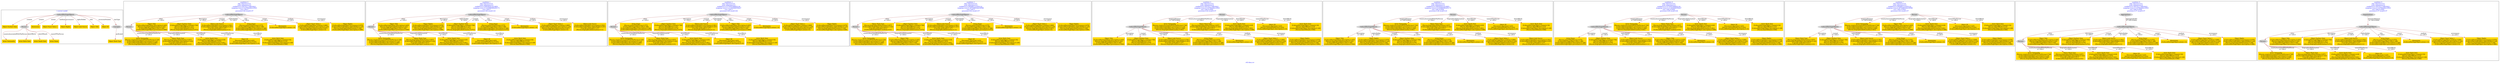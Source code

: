 digraph n0 {
fontcolor="blue"
remincross="true"
label="s02-dma.csv"
subgraph cluster_0 {
label="1-correct model"
n2[style="filled",color="white",fillcolor="lightgray",label="CulturalHeritageObject1"];
n3[shape="plaintext",style="filled",fillcolor="gold",label="Object Earliest Date"];
n4[style="filled",color="white",fillcolor="lightgray",label="Person1"];
n5[shape="plaintext",style="filled",fillcolor="gold",label="dimensions"];
n6[shape="plaintext",style="filled",fillcolor="gold",label="Object Facet Value 1"];
n7[shape="plaintext",style="filled",fillcolor="gold",label="Object Rights"];
n8[shape="plaintext",style="filled",fillcolor="gold",label="Object Link Source"];
n9[shape="plaintext",style="filled",fillcolor="gold",label="Object Title"];
n10[shape="plaintext",style="filled",fillcolor="gold",label="Object ID"];
n11[style="filled",color="white",fillcolor="lightgray",label="Concept2"];
n12[shape="plaintext",style="filled",fillcolor="gold",label="Artist Nationality"];
n13[shape="plaintext",style="filled",fillcolor="gold",label="Artist Birth Date"];
n14[shape="plaintext",style="filled",fillcolor="gold",label="Artist Death Date"];
n15[shape="plaintext",style="filled",fillcolor="gold",label="Artist Name"];
n16[shape="plaintext",style="filled",fillcolor="gold",label="Object Work Type"];
}
subgraph cluster_1 {
label="candidate 0\nlink coherence:0.0\nnode coherence:0.0\nconfidence:0.5427011739918421\nmapping score:0.319789280219503\ncost:1300.0\n-precision:0.62-recall:0.57"
n18[style="filled",color="white",fillcolor="lightgray",label="CulturalHeritageObject1"];
n19[style="filled",color="white",fillcolor="lightgray",label="Person1"];
n20[shape="plaintext",style="filled",fillcolor="gold",label="Artist Nationality\n[Person,countryAssociatedWithThePerson,0.726]\n[CulturalHeritageObject,provenance,0.114]\n[CulturalHeritageObject,description,0.096]\n[Person,biographicalInformation,0.063]"];
n21[shape="plaintext",style="filled",fillcolor="gold",label="Object Title\n[CulturalHeritageObject,description,0.445]\n[Person,biographicalInformation,0.322]\n[CulturalHeritageObject,title,0.164]\n[CulturalHeritageObject,provenance,0.069]"];
n22[shape="plaintext",style="filled",fillcolor="gold",label="Object Earliest Date\n[CulturalHeritageObject,created,0.706]\n[Person,dateOfBirth,0.147]\n[Person,dateOfDeath,0.076]\n[Person,biographicalInformation,0.072]"];
n23[shape="plaintext",style="filled",fillcolor="gold",label="Object Link Source\n[CulturalHeritageObject,provenance,0.561]\n[CulturalHeritageObject,rightsHolder,0.201]\n[Concept,prefLabel,0.127]\n[Person,biographicalInformation,0.11]"];
n24[shape="plaintext",style="filled",fillcolor="gold",label="Object Work Type\n[Person,biographicalInformation,0.657]\n[CulturalHeritageObject,description,0.322]\n[Concept,prefLabel,0.011]\n[CulturalHeritageObject,medium,0.01]"];
n25[shape="plaintext",style="filled",fillcolor="gold",label="Artist Name\n[Person,nameOfThePerson,0.575]\n[CulturalHeritageObject,title,0.186]\n[CulturalHeritageObject,description,0.166]\n[CulturalHeritageObject,provenance,0.072]"];
n26[shape="plaintext",style="filled",fillcolor="gold",label="Artist Death Date\n[CulturalHeritageObject,created,0.418]\n[Person,dateOfDeath,0.403]\n[Person,biographicalInformation,0.091]\n[CulturalHeritageObject,description,0.088]"];
n27[shape="plaintext",style="filled",fillcolor="gold",label="dimensions\n[CulturalHeritageObject,extent,1.0]"];
n28[shape="plaintext",style="filled",fillcolor="gold",label="Object Facet Value 1\n[CulturalHeritageObject,medium,0.869]\n[CulturalHeritageObject,description,0.124]\n[Person,biographicalInformation,0.007]\n[CulturalHeritageObject,extent,0.0]"];
n29[shape="plaintext",style="filled",fillcolor="gold",label="Object Rights\n[CulturalHeritageObject,provenance,0.679]\n[CulturalHeritageObject,rightsHolder,0.124]\n[Person,biographicalInformation,0.108]\n[CulturalHeritageObject,description,0.089]"];
n30[shape="plaintext",style="filled",fillcolor="gold",label="Object ID\n[Document,classLink,0.425]\n[Person,nameOfThePerson,0.425]\n[CulturalHeritageObject,description,0.15]"];
n31[shape="plaintext",style="filled",fillcolor="gold",label="Artist Birth Date\n[CulturalHeritageObject,created,0.54]\n[Person,dateOfBirth,0.214]\n[CulturalHeritageObject,description,0.149]\n[Person,dateOfDeath,0.096]"];
}
subgraph cluster_2 {
label="candidate 1\nlink coherence:0.0\nnode coherence:0.0\nconfidence:0.5265293014218851\nmapping score:0.3143986560295173\ncost:1300.0\n-precision:0.46-recall:0.43"
n33[style="filled",color="white",fillcolor="lightgray",label="CulturalHeritageObject1"];
n34[style="filled",color="white",fillcolor="lightgray",label="Person1"];
n35[shape="plaintext",style="filled",fillcolor="gold",label="Artist Nationality\n[Person,countryAssociatedWithThePerson,0.726]\n[CulturalHeritageObject,provenance,0.114]\n[CulturalHeritageObject,description,0.096]\n[Person,biographicalInformation,0.063]"];
n36[shape="plaintext",style="filled",fillcolor="gold",label="Object Title\n[CulturalHeritageObject,description,0.445]\n[Person,biographicalInformation,0.322]\n[CulturalHeritageObject,title,0.164]\n[CulturalHeritageObject,provenance,0.069]"];
n37[shape="plaintext",style="filled",fillcolor="gold",label="Object Rights\n[CulturalHeritageObject,provenance,0.679]\n[CulturalHeritageObject,rightsHolder,0.124]\n[Person,biographicalInformation,0.108]\n[CulturalHeritageObject,description,0.089]"];
n38[shape="plaintext",style="filled",fillcolor="gold",label="Object Earliest Date\n[CulturalHeritageObject,created,0.706]\n[Person,dateOfBirth,0.147]\n[Person,dateOfDeath,0.076]\n[Person,biographicalInformation,0.072]"];
n39[shape="plaintext",style="filled",fillcolor="gold",label="Object Work Type\n[Person,biographicalInformation,0.657]\n[CulturalHeritageObject,description,0.322]\n[Concept,prefLabel,0.011]\n[CulturalHeritageObject,medium,0.01]"];
n40[shape="plaintext",style="filled",fillcolor="gold",label="Artist Name\n[Person,nameOfThePerson,0.575]\n[CulturalHeritageObject,title,0.186]\n[CulturalHeritageObject,description,0.166]\n[CulturalHeritageObject,provenance,0.072]"];
n41[shape="plaintext",style="filled",fillcolor="gold",label="Artist Death Date\n[CulturalHeritageObject,created,0.418]\n[Person,dateOfDeath,0.403]\n[Person,biographicalInformation,0.091]\n[CulturalHeritageObject,description,0.088]"];
n42[shape="plaintext",style="filled",fillcolor="gold",label="dimensions\n[CulturalHeritageObject,extent,1.0]"];
n43[shape="plaintext",style="filled",fillcolor="gold",label="Object Facet Value 1\n[CulturalHeritageObject,medium,0.869]\n[CulturalHeritageObject,description,0.124]\n[Person,biographicalInformation,0.007]\n[CulturalHeritageObject,extent,0.0]"];
n44[shape="plaintext",style="filled",fillcolor="gold",label="Object Link Source\n[CulturalHeritageObject,provenance,0.561]\n[CulturalHeritageObject,rightsHolder,0.201]\n[Concept,prefLabel,0.127]\n[Person,biographicalInformation,0.11]"];
n45[shape="plaintext",style="filled",fillcolor="gold",label="Object ID\n[Document,classLink,0.425]\n[Person,nameOfThePerson,0.425]\n[CulturalHeritageObject,description,0.15]"];
n46[shape="plaintext",style="filled",fillcolor="gold",label="Artist Birth Date\n[CulturalHeritageObject,created,0.54]\n[Person,dateOfBirth,0.214]\n[CulturalHeritageObject,description,0.149]\n[Person,dateOfDeath,0.096]"];
}
subgraph cluster_3 {
label="candidate 2\nlink coherence:0.0\nnode coherence:0.0\nconfidence:0.5175455389852144\nmapping score:0.311404068550627\ncost:1300.0\n-precision:0.69-recall:0.64"
n48[style="filled",color="white",fillcolor="lightgray",label="CulturalHeritageObject1"];
n49[style="filled",color="white",fillcolor="lightgray",label="Person1"];
n50[shape="plaintext",style="filled",fillcolor="gold",label="Artist Nationality\n[Person,countryAssociatedWithThePerson,0.726]\n[CulturalHeritageObject,provenance,0.114]\n[CulturalHeritageObject,description,0.096]\n[Person,biographicalInformation,0.063]"];
n51[shape="plaintext",style="filled",fillcolor="gold",label="Artist Name\n[Person,nameOfThePerson,0.575]\n[CulturalHeritageObject,title,0.186]\n[CulturalHeritageObject,description,0.166]\n[CulturalHeritageObject,provenance,0.072]"];
n52[shape="plaintext",style="filled",fillcolor="gold",label="Object Earliest Date\n[CulturalHeritageObject,created,0.706]\n[Person,dateOfBirth,0.147]\n[Person,dateOfDeath,0.076]\n[Person,biographicalInformation,0.072]"];
n53[shape="plaintext",style="filled",fillcolor="gold",label="Object Link Source\n[CulturalHeritageObject,provenance,0.561]\n[CulturalHeritageObject,rightsHolder,0.201]\n[Concept,prefLabel,0.127]\n[Person,biographicalInformation,0.11]"];
n54[shape="plaintext",style="filled",fillcolor="gold",label="Object Work Type\n[Person,biographicalInformation,0.657]\n[CulturalHeritageObject,description,0.322]\n[Concept,prefLabel,0.011]\n[CulturalHeritageObject,medium,0.01]"];
n55[shape="plaintext",style="filled",fillcolor="gold",label="Object Title\n[CulturalHeritageObject,description,0.445]\n[Person,biographicalInformation,0.322]\n[CulturalHeritageObject,title,0.164]\n[CulturalHeritageObject,provenance,0.069]"];
n56[shape="plaintext",style="filled",fillcolor="gold",label="Artist Death Date\n[CulturalHeritageObject,created,0.418]\n[Person,dateOfDeath,0.403]\n[Person,biographicalInformation,0.091]\n[CulturalHeritageObject,description,0.088]"];
n57[shape="plaintext",style="filled",fillcolor="gold",label="dimensions\n[CulturalHeritageObject,extent,1.0]"];
n58[shape="plaintext",style="filled",fillcolor="gold",label="Object Facet Value 1\n[CulturalHeritageObject,medium,0.869]\n[CulturalHeritageObject,description,0.124]\n[Person,biographicalInformation,0.007]\n[CulturalHeritageObject,extent,0.0]"];
n59[shape="plaintext",style="filled",fillcolor="gold",label="Object Rights\n[CulturalHeritageObject,provenance,0.679]\n[CulturalHeritageObject,rightsHolder,0.124]\n[Person,biographicalInformation,0.108]\n[CulturalHeritageObject,description,0.089]"];
n60[shape="plaintext",style="filled",fillcolor="gold",label="Object ID\n[Document,classLink,0.425]\n[Person,nameOfThePerson,0.425]\n[CulturalHeritageObject,description,0.15]"];
n61[shape="plaintext",style="filled",fillcolor="gold",label="Artist Birth Date\n[CulturalHeritageObject,created,0.54]\n[Person,dateOfBirth,0.214]\n[CulturalHeritageObject,description,0.149]\n[Person,dateOfDeath,0.096]"];
}
subgraph cluster_4 {
label="candidate 3\nlink coherence:0.0\nnode coherence:0.0\nconfidence:0.5044801312052122\nmapping score:0.3070489326239596\ncost:1300.0\n-precision:0.62-recall:0.57"
n63[style="filled",color="white",fillcolor="lightgray",label="CulturalHeritageObject1"];
n64[style="filled",color="white",fillcolor="lightgray",label="Person1"];
n65[shape="plaintext",style="filled",fillcolor="gold",label="Object Work Type\n[Person,biographicalInformation,0.657]\n[CulturalHeritageObject,description,0.322]\n[Concept,prefLabel,0.011]\n[CulturalHeritageObject,medium,0.01]"];
n66[shape="plaintext",style="filled",fillcolor="gold",label="Artist Nationality\n[Person,countryAssociatedWithThePerson,0.726]\n[CulturalHeritageObject,provenance,0.114]\n[CulturalHeritageObject,description,0.096]\n[Person,biographicalInformation,0.063]"];
n67[shape="plaintext",style="filled",fillcolor="gold",label="Object Earliest Date\n[CulturalHeritageObject,created,0.706]\n[Person,dateOfBirth,0.147]\n[Person,dateOfDeath,0.076]\n[Person,biographicalInformation,0.072]"];
n68[shape="plaintext",style="filled",fillcolor="gold",label="Object Link Source\n[CulturalHeritageObject,provenance,0.561]\n[CulturalHeritageObject,rightsHolder,0.201]\n[Concept,prefLabel,0.127]\n[Person,biographicalInformation,0.11]"];
n69[shape="plaintext",style="filled",fillcolor="gold",label="Object Title\n[CulturalHeritageObject,description,0.445]\n[Person,biographicalInformation,0.322]\n[CulturalHeritageObject,title,0.164]\n[CulturalHeritageObject,provenance,0.069]"];
n70[shape="plaintext",style="filled",fillcolor="gold",label="Artist Name\n[Person,nameOfThePerson,0.575]\n[CulturalHeritageObject,title,0.186]\n[CulturalHeritageObject,description,0.166]\n[CulturalHeritageObject,provenance,0.072]"];
n71[shape="plaintext",style="filled",fillcolor="gold",label="Artist Death Date\n[CulturalHeritageObject,created,0.418]\n[Person,dateOfDeath,0.403]\n[Person,biographicalInformation,0.091]\n[CulturalHeritageObject,description,0.088]"];
n72[shape="plaintext",style="filled",fillcolor="gold",label="dimensions\n[CulturalHeritageObject,extent,1.0]"];
n73[shape="plaintext",style="filled",fillcolor="gold",label="Object Facet Value 1\n[CulturalHeritageObject,medium,0.869]\n[CulturalHeritageObject,description,0.124]\n[Person,biographicalInformation,0.007]\n[CulturalHeritageObject,extent,0.0]"];
n74[shape="plaintext",style="filled",fillcolor="gold",label="Object Rights\n[CulturalHeritageObject,provenance,0.679]\n[CulturalHeritageObject,rightsHolder,0.124]\n[Person,biographicalInformation,0.108]\n[CulturalHeritageObject,description,0.089]"];
n75[shape="plaintext",style="filled",fillcolor="gold",label="Object ID\n[Document,classLink,0.425]\n[Person,nameOfThePerson,0.425]\n[CulturalHeritageObject,description,0.15]"];
n76[shape="plaintext",style="filled",fillcolor="gold",label="Artist Birth Date\n[CulturalHeritageObject,created,0.54]\n[Person,dateOfBirth,0.214]\n[CulturalHeritageObject,description,0.149]\n[Person,dateOfDeath,0.096]"];
}
subgraph cluster_5 {
label="candidate 4\nlink coherence:0.0\nnode coherence:0.0\nconfidence:0.5427011739918421\nmapping score:0.319789280219503\ncost:1300.010002\n-precision:0.62-recall:0.57"
n78[style="filled",color="white",fillcolor="lightgray",label="Person1"];
n79[style="filled",color="white",fillcolor="lightgray",label="CulturalHeritageObject1"];
n80[shape="plaintext",style="filled",fillcolor="gold",label="Artist Nationality\n[Person,countryAssociatedWithThePerson,0.726]\n[CulturalHeritageObject,provenance,0.114]\n[CulturalHeritageObject,description,0.096]\n[Person,biographicalInformation,0.063]"];
n81[shape="plaintext",style="filled",fillcolor="gold",label="Object Title\n[CulturalHeritageObject,description,0.445]\n[Person,biographicalInformation,0.322]\n[CulturalHeritageObject,title,0.164]\n[CulturalHeritageObject,provenance,0.069]"];
n82[shape="plaintext",style="filled",fillcolor="gold",label="Object Earliest Date\n[CulturalHeritageObject,created,0.706]\n[Person,dateOfBirth,0.147]\n[Person,dateOfDeath,0.076]\n[Person,biographicalInformation,0.072]"];
n83[shape="plaintext",style="filled",fillcolor="gold",label="Object Link Source\n[CulturalHeritageObject,provenance,0.561]\n[CulturalHeritageObject,rightsHolder,0.201]\n[Concept,prefLabel,0.127]\n[Person,biographicalInformation,0.11]"];
n84[shape="plaintext",style="filled",fillcolor="gold",label="Object Work Type\n[Person,biographicalInformation,0.657]\n[CulturalHeritageObject,description,0.322]\n[Concept,prefLabel,0.011]\n[CulturalHeritageObject,medium,0.01]"];
n85[shape="plaintext",style="filled",fillcolor="gold",label="Artist Name\n[Person,nameOfThePerson,0.575]\n[CulturalHeritageObject,title,0.186]\n[CulturalHeritageObject,description,0.166]\n[CulturalHeritageObject,provenance,0.072]"];
n86[shape="plaintext",style="filled",fillcolor="gold",label="Artist Death Date\n[CulturalHeritageObject,created,0.418]\n[Person,dateOfDeath,0.403]\n[Person,biographicalInformation,0.091]\n[CulturalHeritageObject,description,0.088]"];
n87[shape="plaintext",style="filled",fillcolor="gold",label="dimensions\n[CulturalHeritageObject,extent,1.0]"];
n88[shape="plaintext",style="filled",fillcolor="gold",label="Object Facet Value 1\n[CulturalHeritageObject,medium,0.869]\n[CulturalHeritageObject,description,0.124]\n[Person,biographicalInformation,0.007]\n[CulturalHeritageObject,extent,0.0]"];
n89[shape="plaintext",style="filled",fillcolor="gold",label="Object Rights\n[CulturalHeritageObject,provenance,0.679]\n[CulturalHeritageObject,rightsHolder,0.124]\n[Person,biographicalInformation,0.108]\n[CulturalHeritageObject,description,0.089]"];
n90[shape="plaintext",style="filled",fillcolor="gold",label="Object ID\n[Document,classLink,0.425]\n[Person,nameOfThePerson,0.425]\n[CulturalHeritageObject,description,0.15]"];
n91[shape="plaintext",style="filled",fillcolor="gold",label="Artist Birth Date\n[CulturalHeritageObject,created,0.54]\n[Person,dateOfBirth,0.214]\n[CulturalHeritageObject,description,0.149]\n[Person,dateOfDeath,0.096]"];
}
subgraph cluster_6 {
label="candidate 5\nlink coherence:0.0\nnode coherence:0.0\nconfidence:0.5265293014218851\nmapping score:0.3143986560295173\ncost:1300.010002\n-precision:0.46-recall:0.43"
n93[style="filled",color="white",fillcolor="lightgray",label="Person1"];
n94[style="filled",color="white",fillcolor="lightgray",label="CulturalHeritageObject1"];
n95[shape="plaintext",style="filled",fillcolor="gold",label="Artist Nationality\n[Person,countryAssociatedWithThePerson,0.726]\n[CulturalHeritageObject,provenance,0.114]\n[CulturalHeritageObject,description,0.096]\n[Person,biographicalInformation,0.063]"];
n96[shape="plaintext",style="filled",fillcolor="gold",label="Object Title\n[CulturalHeritageObject,description,0.445]\n[Person,biographicalInformation,0.322]\n[CulturalHeritageObject,title,0.164]\n[CulturalHeritageObject,provenance,0.069]"];
n97[shape="plaintext",style="filled",fillcolor="gold",label="Object Rights\n[CulturalHeritageObject,provenance,0.679]\n[CulturalHeritageObject,rightsHolder,0.124]\n[Person,biographicalInformation,0.108]\n[CulturalHeritageObject,description,0.089]"];
n98[shape="plaintext",style="filled",fillcolor="gold",label="Object Earliest Date\n[CulturalHeritageObject,created,0.706]\n[Person,dateOfBirth,0.147]\n[Person,dateOfDeath,0.076]\n[Person,biographicalInformation,0.072]"];
n99[shape="plaintext",style="filled",fillcolor="gold",label="Object Work Type\n[Person,biographicalInformation,0.657]\n[CulturalHeritageObject,description,0.322]\n[Concept,prefLabel,0.011]\n[CulturalHeritageObject,medium,0.01]"];
n100[shape="plaintext",style="filled",fillcolor="gold",label="Artist Name\n[Person,nameOfThePerson,0.575]\n[CulturalHeritageObject,title,0.186]\n[CulturalHeritageObject,description,0.166]\n[CulturalHeritageObject,provenance,0.072]"];
n101[shape="plaintext",style="filled",fillcolor="gold",label="Artist Death Date\n[CulturalHeritageObject,created,0.418]\n[Person,dateOfDeath,0.403]\n[Person,biographicalInformation,0.091]\n[CulturalHeritageObject,description,0.088]"];
n102[shape="plaintext",style="filled",fillcolor="gold",label="dimensions\n[CulturalHeritageObject,extent,1.0]"];
n103[shape="plaintext",style="filled",fillcolor="gold",label="Object Facet Value 1\n[CulturalHeritageObject,medium,0.869]\n[CulturalHeritageObject,description,0.124]\n[Person,biographicalInformation,0.007]\n[CulturalHeritageObject,extent,0.0]"];
n104[shape="plaintext",style="filled",fillcolor="gold",label="Object Link Source\n[CulturalHeritageObject,provenance,0.561]\n[CulturalHeritageObject,rightsHolder,0.201]\n[Concept,prefLabel,0.127]\n[Person,biographicalInformation,0.11]"];
n105[shape="plaintext",style="filled",fillcolor="gold",label="Object ID\n[Document,classLink,0.425]\n[Person,nameOfThePerson,0.425]\n[CulturalHeritageObject,description,0.15]"];
n106[shape="plaintext",style="filled",fillcolor="gold",label="Artist Birth Date\n[CulturalHeritageObject,created,0.54]\n[Person,dateOfBirth,0.214]\n[CulturalHeritageObject,description,0.149]\n[Person,dateOfDeath,0.096]"];
}
subgraph cluster_7 {
label="candidate 6\nlink coherence:0.0\nnode coherence:0.0\nconfidence:0.5175455389852144\nmapping score:0.311404068550627\ncost:1300.010002\n-precision:0.69-recall:0.64"
n108[style="filled",color="white",fillcolor="lightgray",label="Person1"];
n109[style="filled",color="white",fillcolor="lightgray",label="CulturalHeritageObject1"];
n110[shape="plaintext",style="filled",fillcolor="gold",label="Artist Nationality\n[Person,countryAssociatedWithThePerson,0.726]\n[CulturalHeritageObject,provenance,0.114]\n[CulturalHeritageObject,description,0.096]\n[Person,biographicalInformation,0.063]"];
n111[shape="plaintext",style="filled",fillcolor="gold",label="Artist Name\n[Person,nameOfThePerson,0.575]\n[CulturalHeritageObject,title,0.186]\n[CulturalHeritageObject,description,0.166]\n[CulturalHeritageObject,provenance,0.072]"];
n112[shape="plaintext",style="filled",fillcolor="gold",label="Object Earliest Date\n[CulturalHeritageObject,created,0.706]\n[Person,dateOfBirth,0.147]\n[Person,dateOfDeath,0.076]\n[Person,biographicalInformation,0.072]"];
n113[shape="plaintext",style="filled",fillcolor="gold",label="Object Link Source\n[CulturalHeritageObject,provenance,0.561]\n[CulturalHeritageObject,rightsHolder,0.201]\n[Concept,prefLabel,0.127]\n[Person,biographicalInformation,0.11]"];
n114[shape="plaintext",style="filled",fillcolor="gold",label="Object Work Type\n[Person,biographicalInformation,0.657]\n[CulturalHeritageObject,description,0.322]\n[Concept,prefLabel,0.011]\n[CulturalHeritageObject,medium,0.01]"];
n115[shape="plaintext",style="filled",fillcolor="gold",label="Object Title\n[CulturalHeritageObject,description,0.445]\n[Person,biographicalInformation,0.322]\n[CulturalHeritageObject,title,0.164]\n[CulturalHeritageObject,provenance,0.069]"];
n116[shape="plaintext",style="filled",fillcolor="gold",label="Artist Death Date\n[CulturalHeritageObject,created,0.418]\n[Person,dateOfDeath,0.403]\n[Person,biographicalInformation,0.091]\n[CulturalHeritageObject,description,0.088]"];
n117[shape="plaintext",style="filled",fillcolor="gold",label="dimensions\n[CulturalHeritageObject,extent,1.0]"];
n118[shape="plaintext",style="filled",fillcolor="gold",label="Object Facet Value 1\n[CulturalHeritageObject,medium,0.869]\n[CulturalHeritageObject,description,0.124]\n[Person,biographicalInformation,0.007]\n[CulturalHeritageObject,extent,0.0]"];
n119[shape="plaintext",style="filled",fillcolor="gold",label="Object Rights\n[CulturalHeritageObject,provenance,0.679]\n[CulturalHeritageObject,rightsHolder,0.124]\n[Person,biographicalInformation,0.108]\n[CulturalHeritageObject,description,0.089]"];
n120[shape="plaintext",style="filled",fillcolor="gold",label="Object ID\n[Document,classLink,0.425]\n[Person,nameOfThePerson,0.425]\n[CulturalHeritageObject,description,0.15]"];
n121[shape="plaintext",style="filled",fillcolor="gold",label="Artist Birth Date\n[CulturalHeritageObject,created,0.54]\n[Person,dateOfBirth,0.214]\n[CulturalHeritageObject,description,0.149]\n[Person,dateOfDeath,0.096]"];
}
subgraph cluster_8 {
label="candidate 7\nlink coherence:0.0\nnode coherence:0.0\nconfidence:0.5044801312052122\nmapping score:0.3070489326239596\ncost:1300.010002\n-precision:0.62-recall:0.57"
n123[style="filled",color="white",fillcolor="lightgray",label="Person1"];
n124[style="filled",color="white",fillcolor="lightgray",label="CulturalHeritageObject1"];
n125[shape="plaintext",style="filled",fillcolor="gold",label="Object Work Type\n[Person,biographicalInformation,0.657]\n[CulturalHeritageObject,description,0.322]\n[Concept,prefLabel,0.011]\n[CulturalHeritageObject,medium,0.01]"];
n126[shape="plaintext",style="filled",fillcolor="gold",label="Artist Nationality\n[Person,countryAssociatedWithThePerson,0.726]\n[CulturalHeritageObject,provenance,0.114]\n[CulturalHeritageObject,description,0.096]\n[Person,biographicalInformation,0.063]"];
n127[shape="plaintext",style="filled",fillcolor="gold",label="Object Earliest Date\n[CulturalHeritageObject,created,0.706]\n[Person,dateOfBirth,0.147]\n[Person,dateOfDeath,0.076]\n[Person,biographicalInformation,0.072]"];
n128[shape="plaintext",style="filled",fillcolor="gold",label="Object Link Source\n[CulturalHeritageObject,provenance,0.561]\n[CulturalHeritageObject,rightsHolder,0.201]\n[Concept,prefLabel,0.127]\n[Person,biographicalInformation,0.11]"];
n129[shape="plaintext",style="filled",fillcolor="gold",label="Object Title\n[CulturalHeritageObject,description,0.445]\n[Person,biographicalInformation,0.322]\n[CulturalHeritageObject,title,0.164]\n[CulturalHeritageObject,provenance,0.069]"];
n130[shape="plaintext",style="filled",fillcolor="gold",label="Artist Name\n[Person,nameOfThePerson,0.575]\n[CulturalHeritageObject,title,0.186]\n[CulturalHeritageObject,description,0.166]\n[CulturalHeritageObject,provenance,0.072]"];
n131[shape="plaintext",style="filled",fillcolor="gold",label="Artist Death Date\n[CulturalHeritageObject,created,0.418]\n[Person,dateOfDeath,0.403]\n[Person,biographicalInformation,0.091]\n[CulturalHeritageObject,description,0.088]"];
n132[shape="plaintext",style="filled",fillcolor="gold",label="dimensions\n[CulturalHeritageObject,extent,1.0]"];
n133[shape="plaintext",style="filled",fillcolor="gold",label="Object Facet Value 1\n[CulturalHeritageObject,medium,0.869]\n[CulturalHeritageObject,description,0.124]\n[Person,biographicalInformation,0.007]\n[CulturalHeritageObject,extent,0.0]"];
n134[shape="plaintext",style="filled",fillcolor="gold",label="Object Rights\n[CulturalHeritageObject,provenance,0.679]\n[CulturalHeritageObject,rightsHolder,0.124]\n[Person,biographicalInformation,0.108]\n[CulturalHeritageObject,description,0.089]"];
n135[shape="plaintext",style="filled",fillcolor="gold",label="Object ID\n[Document,classLink,0.425]\n[Person,nameOfThePerson,0.425]\n[CulturalHeritageObject,description,0.15]"];
n136[shape="plaintext",style="filled",fillcolor="gold",label="Artist Birth Date\n[CulturalHeritageObject,created,0.54]\n[Person,dateOfBirth,0.214]\n[CulturalHeritageObject,description,0.149]\n[Person,dateOfDeath,0.096]"];
}
subgraph cluster_9 {
label="candidate 8\nlink coherence:0.0\nnode coherence:0.0\nconfidence:0.5427011739918421\nmapping score:0.319789280219503\ncost:1400.010002\n-precision:0.57-recall:0.57"
n138[style="filled",color="white",fillcolor="lightgray",label="CulturalHeritageObject1"];
n139[style="filled",color="white",fillcolor="lightgray",label="Person1"];
n140[style="filled",color="white",fillcolor="lightgray",label="Aggregation1"];
n141[shape="plaintext",style="filled",fillcolor="gold",label="Artist Nationality\n[Person,countryAssociatedWithThePerson,0.726]\n[CulturalHeritageObject,provenance,0.114]\n[CulturalHeritageObject,description,0.096]\n[Person,biographicalInformation,0.063]"];
n142[shape="plaintext",style="filled",fillcolor="gold",label="Object Title\n[CulturalHeritageObject,description,0.445]\n[Person,biographicalInformation,0.322]\n[CulturalHeritageObject,title,0.164]\n[CulturalHeritageObject,provenance,0.069]"];
n143[shape="plaintext",style="filled",fillcolor="gold",label="Object Earliest Date\n[CulturalHeritageObject,created,0.706]\n[Person,dateOfBirth,0.147]\n[Person,dateOfDeath,0.076]\n[Person,biographicalInformation,0.072]"];
n144[shape="plaintext",style="filled",fillcolor="gold",label="Object Link Source\n[CulturalHeritageObject,provenance,0.561]\n[CulturalHeritageObject,rightsHolder,0.201]\n[Concept,prefLabel,0.127]\n[Person,biographicalInformation,0.11]"];
n145[shape="plaintext",style="filled",fillcolor="gold",label="Object Work Type\n[Person,biographicalInformation,0.657]\n[CulturalHeritageObject,description,0.322]\n[Concept,prefLabel,0.011]\n[CulturalHeritageObject,medium,0.01]"];
n146[shape="plaintext",style="filled",fillcolor="gold",label="Artist Name\n[Person,nameOfThePerson,0.575]\n[CulturalHeritageObject,title,0.186]\n[CulturalHeritageObject,description,0.166]\n[CulturalHeritageObject,provenance,0.072]"];
n147[shape="plaintext",style="filled",fillcolor="gold",label="Artist Death Date\n[CulturalHeritageObject,created,0.418]\n[Person,dateOfDeath,0.403]\n[Person,biographicalInformation,0.091]\n[CulturalHeritageObject,description,0.088]"];
n148[shape="plaintext",style="filled",fillcolor="gold",label="dimensions\n[CulturalHeritageObject,extent,1.0]"];
n149[shape="plaintext",style="filled",fillcolor="gold",label="Object Facet Value 1\n[CulturalHeritageObject,medium,0.869]\n[CulturalHeritageObject,description,0.124]\n[Person,biographicalInformation,0.007]\n[CulturalHeritageObject,extent,0.0]"];
n150[shape="plaintext",style="filled",fillcolor="gold",label="Object Rights\n[CulturalHeritageObject,provenance,0.679]\n[CulturalHeritageObject,rightsHolder,0.124]\n[Person,biographicalInformation,0.108]\n[CulturalHeritageObject,description,0.089]"];
n151[shape="plaintext",style="filled",fillcolor="gold",label="Object ID\n[Document,classLink,0.425]\n[Person,nameOfThePerson,0.425]\n[CulturalHeritageObject,description,0.15]"];
n152[shape="plaintext",style="filled",fillcolor="gold",label="Artist Birth Date\n[CulturalHeritageObject,created,0.54]\n[Person,dateOfBirth,0.214]\n[CulturalHeritageObject,description,0.149]\n[Person,dateOfDeath,0.096]"];
}
subgraph cluster_10 {
label="candidate 9\nlink coherence:0.0\nnode coherence:0.0\nconfidence:0.5427011739918421\nmapping score:0.319789280219503\ncost:1400.010002\n-precision:0.57-recall:0.57"
n154[style="filled",color="white",fillcolor="lightgray",label="CulturalHeritageObject1"];
n155[style="filled",color="white",fillcolor="lightgray",label="Person1"];
n156[style="filled",color="white",fillcolor="lightgray",label="Organization1"];
n157[shape="plaintext",style="filled",fillcolor="gold",label="Artist Nationality\n[Person,countryAssociatedWithThePerson,0.726]\n[CulturalHeritageObject,provenance,0.114]\n[CulturalHeritageObject,description,0.096]\n[Person,biographicalInformation,0.063]"];
n158[shape="plaintext",style="filled",fillcolor="gold",label="Object Title\n[CulturalHeritageObject,description,0.445]\n[Person,biographicalInformation,0.322]\n[CulturalHeritageObject,title,0.164]\n[CulturalHeritageObject,provenance,0.069]"];
n159[shape="plaintext",style="filled",fillcolor="gold",label="Object Earliest Date\n[CulturalHeritageObject,created,0.706]\n[Person,dateOfBirth,0.147]\n[Person,dateOfDeath,0.076]\n[Person,biographicalInformation,0.072]"];
n160[shape="plaintext",style="filled",fillcolor="gold",label="Object Link Source\n[CulturalHeritageObject,provenance,0.561]\n[CulturalHeritageObject,rightsHolder,0.201]\n[Concept,prefLabel,0.127]\n[Person,biographicalInformation,0.11]"];
n161[shape="plaintext",style="filled",fillcolor="gold",label="Object Work Type\n[Person,biographicalInformation,0.657]\n[CulturalHeritageObject,description,0.322]\n[Concept,prefLabel,0.011]\n[CulturalHeritageObject,medium,0.01]"];
n162[shape="plaintext",style="filled",fillcolor="gold",label="Artist Name\n[Person,nameOfThePerson,0.575]\n[CulturalHeritageObject,title,0.186]\n[CulturalHeritageObject,description,0.166]\n[CulturalHeritageObject,provenance,0.072]"];
n163[shape="plaintext",style="filled",fillcolor="gold",label="Artist Death Date\n[CulturalHeritageObject,created,0.418]\n[Person,dateOfDeath,0.403]\n[Person,biographicalInformation,0.091]\n[CulturalHeritageObject,description,0.088]"];
n164[shape="plaintext",style="filled",fillcolor="gold",label="dimensions\n[CulturalHeritageObject,extent,1.0]"];
n165[shape="plaintext",style="filled",fillcolor="gold",label="Object Facet Value 1\n[CulturalHeritageObject,medium,0.869]\n[CulturalHeritageObject,description,0.124]\n[Person,biographicalInformation,0.007]\n[CulturalHeritageObject,extent,0.0]"];
n166[shape="plaintext",style="filled",fillcolor="gold",label="Object Rights\n[CulturalHeritageObject,provenance,0.679]\n[CulturalHeritageObject,rightsHolder,0.124]\n[Person,biographicalInformation,0.108]\n[CulturalHeritageObject,description,0.089]"];
n167[shape="plaintext",style="filled",fillcolor="gold",label="Object ID\n[Document,classLink,0.425]\n[Person,nameOfThePerson,0.425]\n[CulturalHeritageObject,description,0.15]"];
n168[shape="plaintext",style="filled",fillcolor="gold",label="Artist Birth Date\n[CulturalHeritageObject,created,0.54]\n[Person,dateOfBirth,0.214]\n[CulturalHeritageObject,description,0.149]\n[Person,dateOfDeath,0.096]"];
}
n2 -> n3[color="brown",fontcolor="black",label="created"]
n2 -> n4[color="brown",fontcolor="black",label="creator"]
n2 -> n5[color="brown",fontcolor="black",label="extent"]
n2 -> n6[color="brown",fontcolor="black",label="medium"]
n2 -> n7[color="brown",fontcolor="black",label="provenance"]
n2 -> n8[color="brown",fontcolor="black",label="rightsHolder"]
n2 -> n9[color="brown",fontcolor="black",label="title"]
n2 -> n10[color="brown",fontcolor="black",label="accessionNumber"]
n2 -> n11[color="brown",fontcolor="black",label="hasType"]
n4 -> n12[color="brown",fontcolor="black",label="countryAssociatedWithThePerson"]
n4 -> n13[color="brown",fontcolor="black",label="dateOfBirth"]
n4 -> n14[color="brown",fontcolor="black",label="dateOfDeath"]
n4 -> n15[color="brown",fontcolor="black",label="nameOfThePerson"]
n11 -> n16[color="brown",fontcolor="black",label="prefLabel"]
n18 -> n19[color="brown",fontcolor="black",label="sitter\nw=100.0"]
n19 -> n20[color="brown",fontcolor="black",label="countryAssociatedWithThePerson\nw=100.0"]
n18 -> n21[color="brown",fontcolor="black",label="description\nw=100.0"]
n18 -> n22[color="brown",fontcolor="black",label="created\nw=100.0"]
n18 -> n23[color="brown",fontcolor="black",label="rightsHolder\nw=100.0"]
n19 -> n24[color="brown",fontcolor="black",label="biographicalInformation\nw=100.0"]
n18 -> n25[color="brown",fontcolor="black",label="title\nw=100.0"]
n19 -> n26[color="brown",fontcolor="black",label="dateOfDeath\nw=100.0"]
n18 -> n27[color="brown",fontcolor="black",label="extent\nw=100.0"]
n18 -> n28[color="brown",fontcolor="black",label="medium\nw=100.0"]
n18 -> n29[color="brown",fontcolor="black",label="provenance\nw=100.0"]
n19 -> n30[color="brown",fontcolor="black",label="nameOfThePerson\nw=100.0"]
n19 -> n31[color="brown",fontcolor="black",label="dateOfBirth\nw=100.0"]
n33 -> n34[color="brown",fontcolor="black",label="sitter\nw=100.0"]
n34 -> n35[color="brown",fontcolor="black",label="countryAssociatedWithThePerson\nw=100.0"]
n33 -> n36[color="brown",fontcolor="black",label="description\nw=100.0"]
n33 -> n37[color="brown",fontcolor="black",label="rightsHolder\nw=100.0"]
n33 -> n38[color="brown",fontcolor="black",label="created\nw=100.0"]
n34 -> n39[color="brown",fontcolor="black",label="biographicalInformation\nw=100.0"]
n33 -> n40[color="brown",fontcolor="black",label="title\nw=100.0"]
n34 -> n41[color="brown",fontcolor="black",label="dateOfDeath\nw=100.0"]
n33 -> n42[color="brown",fontcolor="black",label="extent\nw=100.0"]
n33 -> n43[color="brown",fontcolor="black",label="medium\nw=100.0"]
n33 -> n44[color="brown",fontcolor="black",label="provenance\nw=100.0"]
n34 -> n45[color="brown",fontcolor="black",label="nameOfThePerson\nw=100.0"]
n34 -> n46[color="brown",fontcolor="black",label="dateOfBirth\nw=100.0"]
n48 -> n49[color="brown",fontcolor="black",label="sitter\nw=100.0"]
n49 -> n50[color="brown",fontcolor="black",label="countryAssociatedWithThePerson\nw=100.0"]
n48 -> n51[color="brown",fontcolor="black",label="description\nw=100.0"]
n48 -> n52[color="brown",fontcolor="black",label="created\nw=100.0"]
n48 -> n53[color="brown",fontcolor="black",label="rightsHolder\nw=100.0"]
n49 -> n54[color="brown",fontcolor="black",label="biographicalInformation\nw=100.0"]
n48 -> n55[color="brown",fontcolor="black",label="title\nw=100.0"]
n49 -> n56[color="brown",fontcolor="black",label="dateOfDeath\nw=100.0"]
n48 -> n57[color="brown",fontcolor="black",label="extent\nw=100.0"]
n48 -> n58[color="brown",fontcolor="black",label="medium\nw=100.0"]
n48 -> n59[color="brown",fontcolor="black",label="provenance\nw=100.0"]
n49 -> n60[color="brown",fontcolor="black",label="nameOfThePerson\nw=100.0"]
n49 -> n61[color="brown",fontcolor="black",label="dateOfBirth\nw=100.0"]
n63 -> n64[color="brown",fontcolor="black",label="sitter\nw=100.0"]
n63 -> n65[color="brown",fontcolor="black",label="description\nw=100.0"]
n64 -> n66[color="brown",fontcolor="black",label="countryAssociatedWithThePerson\nw=100.0"]
n63 -> n67[color="brown",fontcolor="black",label="created\nw=100.0"]
n63 -> n68[color="brown",fontcolor="black",label="rightsHolder\nw=100.0"]
n64 -> n69[color="brown",fontcolor="black",label="biographicalInformation\nw=100.0"]
n63 -> n70[color="brown",fontcolor="black",label="title\nw=100.0"]
n64 -> n71[color="brown",fontcolor="black",label="dateOfDeath\nw=100.0"]
n63 -> n72[color="brown",fontcolor="black",label="extent\nw=100.0"]
n63 -> n73[color="brown",fontcolor="black",label="medium\nw=100.0"]
n63 -> n74[color="brown",fontcolor="black",label="provenance\nw=100.0"]
n64 -> n75[color="brown",fontcolor="black",label="nameOfThePerson\nw=100.0"]
n64 -> n76[color="brown",fontcolor="black",label="dateOfBirth\nw=100.0"]
n78 -> n79[color="brown",fontcolor="black",label="mappingRelation\nw=100.010002"]
n78 -> n80[color="brown",fontcolor="black",label="countryAssociatedWithThePerson\nw=100.0"]
n79 -> n81[color="brown",fontcolor="black",label="description\nw=100.0"]
n79 -> n82[color="brown",fontcolor="black",label="created\nw=100.0"]
n79 -> n83[color="brown",fontcolor="black",label="rightsHolder\nw=100.0"]
n78 -> n84[color="brown",fontcolor="black",label="biographicalInformation\nw=100.0"]
n79 -> n85[color="brown",fontcolor="black",label="title\nw=100.0"]
n78 -> n86[color="brown",fontcolor="black",label="dateOfDeath\nw=100.0"]
n79 -> n87[color="brown",fontcolor="black",label="extent\nw=100.0"]
n79 -> n88[color="brown",fontcolor="black",label="medium\nw=100.0"]
n79 -> n89[color="brown",fontcolor="black",label="provenance\nw=100.0"]
n78 -> n90[color="brown",fontcolor="black",label="nameOfThePerson\nw=100.0"]
n78 -> n91[color="brown",fontcolor="black",label="dateOfBirth\nw=100.0"]
n93 -> n94[color="brown",fontcolor="black",label="mappingRelation\nw=100.010002"]
n93 -> n95[color="brown",fontcolor="black",label="countryAssociatedWithThePerson\nw=100.0"]
n94 -> n96[color="brown",fontcolor="black",label="description\nw=100.0"]
n94 -> n97[color="brown",fontcolor="black",label="rightsHolder\nw=100.0"]
n94 -> n98[color="brown",fontcolor="black",label="created\nw=100.0"]
n93 -> n99[color="brown",fontcolor="black",label="biographicalInformation\nw=100.0"]
n94 -> n100[color="brown",fontcolor="black",label="title\nw=100.0"]
n93 -> n101[color="brown",fontcolor="black",label="dateOfDeath\nw=100.0"]
n94 -> n102[color="brown",fontcolor="black",label="extent\nw=100.0"]
n94 -> n103[color="brown",fontcolor="black",label="medium\nw=100.0"]
n94 -> n104[color="brown",fontcolor="black",label="provenance\nw=100.0"]
n93 -> n105[color="brown",fontcolor="black",label="nameOfThePerson\nw=100.0"]
n93 -> n106[color="brown",fontcolor="black",label="dateOfBirth\nw=100.0"]
n108 -> n109[color="brown",fontcolor="black",label="mappingRelation\nw=100.010002"]
n108 -> n110[color="brown",fontcolor="black",label="countryAssociatedWithThePerson\nw=100.0"]
n109 -> n111[color="brown",fontcolor="black",label="description\nw=100.0"]
n109 -> n112[color="brown",fontcolor="black",label="created\nw=100.0"]
n109 -> n113[color="brown",fontcolor="black",label="rightsHolder\nw=100.0"]
n108 -> n114[color="brown",fontcolor="black",label="biographicalInformation\nw=100.0"]
n109 -> n115[color="brown",fontcolor="black",label="title\nw=100.0"]
n108 -> n116[color="brown",fontcolor="black",label="dateOfDeath\nw=100.0"]
n109 -> n117[color="brown",fontcolor="black",label="extent\nw=100.0"]
n109 -> n118[color="brown",fontcolor="black",label="medium\nw=100.0"]
n109 -> n119[color="brown",fontcolor="black",label="provenance\nw=100.0"]
n108 -> n120[color="brown",fontcolor="black",label="nameOfThePerson\nw=100.0"]
n108 -> n121[color="brown",fontcolor="black",label="dateOfBirth\nw=100.0"]
n123 -> n124[color="brown",fontcolor="black",label="mappingRelation\nw=100.010002"]
n124 -> n125[color="brown",fontcolor="black",label="description\nw=100.0"]
n123 -> n126[color="brown",fontcolor="black",label="countryAssociatedWithThePerson\nw=100.0"]
n124 -> n127[color="brown",fontcolor="black",label="created\nw=100.0"]
n124 -> n128[color="brown",fontcolor="black",label="rightsHolder\nw=100.0"]
n123 -> n129[color="brown",fontcolor="black",label="biographicalInformation\nw=100.0"]
n124 -> n130[color="brown",fontcolor="black",label="title\nw=100.0"]
n123 -> n131[color="brown",fontcolor="black",label="dateOfDeath\nw=100.0"]
n124 -> n132[color="brown",fontcolor="black",label="extent\nw=100.0"]
n124 -> n133[color="brown",fontcolor="black",label="medium\nw=100.0"]
n124 -> n134[color="brown",fontcolor="black",label="provenance\nw=100.0"]
n123 -> n135[color="brown",fontcolor="black",label="nameOfThePerson\nw=100.0"]
n123 -> n136[color="brown",fontcolor="black",label="dateOfBirth\nw=100.0"]
n138 -> n139[color="brown",fontcolor="black",label="sitter\nw=100.0"]
n140 -> n138[color="brown",fontcolor="black",label="aggregatedCHO\nw=100.010002"]
n139 -> n141[color="brown",fontcolor="black",label="countryAssociatedWithThePerson\nw=100.0"]
n138 -> n142[color="brown",fontcolor="black",label="description\nw=100.0"]
n138 -> n143[color="brown",fontcolor="black",label="created\nw=100.0"]
n138 -> n144[color="brown",fontcolor="black",label="rightsHolder\nw=100.0"]
n139 -> n145[color="brown",fontcolor="black",label="biographicalInformation\nw=100.0"]
n138 -> n146[color="brown",fontcolor="black",label="title\nw=100.0"]
n139 -> n147[color="brown",fontcolor="black",label="dateOfDeath\nw=100.0"]
n138 -> n148[color="brown",fontcolor="black",label="extent\nw=100.0"]
n138 -> n149[color="brown",fontcolor="black",label="medium\nw=100.0"]
n138 -> n150[color="brown",fontcolor="black",label="provenance\nw=100.0"]
n139 -> n151[color="brown",fontcolor="black",label="nameOfThePerson\nw=100.0"]
n139 -> n152[color="brown",fontcolor="black",label="dateOfBirth\nw=100.0"]
n154 -> n155[color="brown",fontcolor="black",label="sitter\nw=100.0"]
n156 -> n154[color="brown",fontcolor="black",label="semanticRelation\nw=100.010002"]
n155 -> n157[color="brown",fontcolor="black",label="countryAssociatedWithThePerson\nw=100.0"]
n154 -> n158[color="brown",fontcolor="black",label="description\nw=100.0"]
n154 -> n159[color="brown",fontcolor="black",label="created\nw=100.0"]
n154 -> n160[color="brown",fontcolor="black",label="rightsHolder\nw=100.0"]
n155 -> n161[color="brown",fontcolor="black",label="biographicalInformation\nw=100.0"]
n154 -> n162[color="brown",fontcolor="black",label="title\nw=100.0"]
n155 -> n163[color="brown",fontcolor="black",label="dateOfDeath\nw=100.0"]
n154 -> n164[color="brown",fontcolor="black",label="extent\nw=100.0"]
n154 -> n165[color="brown",fontcolor="black",label="medium\nw=100.0"]
n154 -> n166[color="brown",fontcolor="black",label="provenance\nw=100.0"]
n155 -> n167[color="brown",fontcolor="black",label="nameOfThePerson\nw=100.0"]
n155 -> n168[color="brown",fontcolor="black",label="dateOfBirth\nw=100.0"]
}
